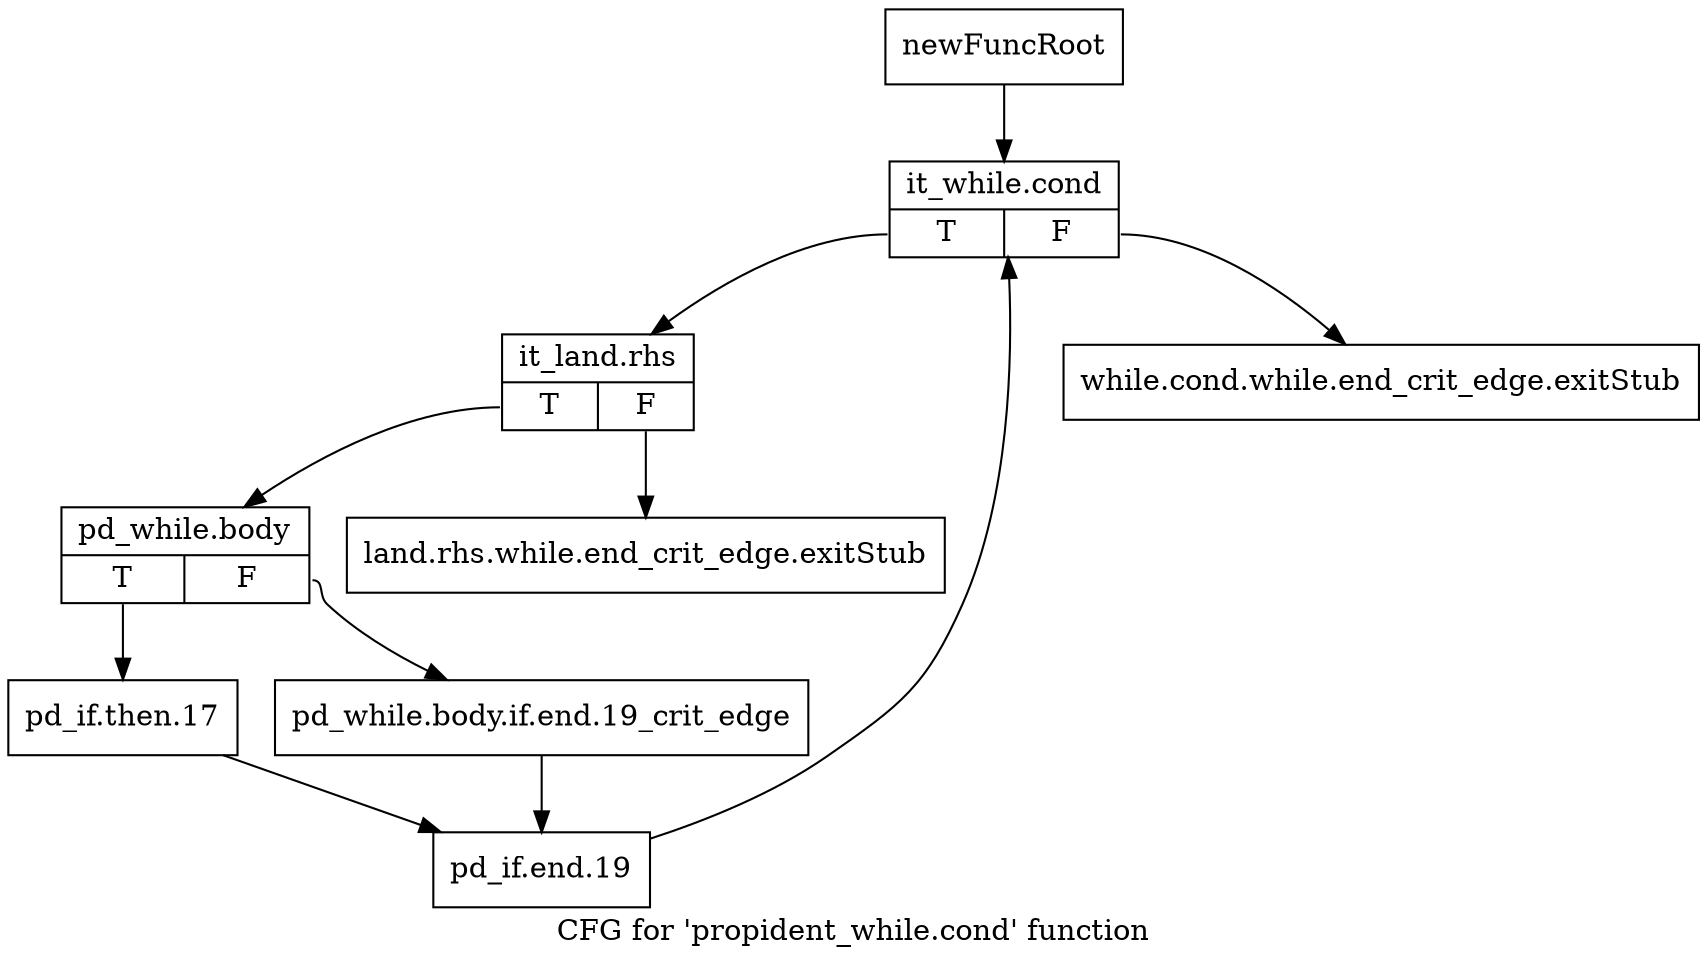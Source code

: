 digraph "CFG for 'propident_while.cond' function" {
	label="CFG for 'propident_while.cond' function";

	Node0x333c3e0 [shape=record,label="{newFuncRoot}"];
	Node0x333c3e0 -> Node0x333c4d0;
	Node0x333c430 [shape=record,label="{while.cond.while.end_crit_edge.exitStub}"];
	Node0x333c480 [shape=record,label="{land.rhs.while.end_crit_edge.exitStub}"];
	Node0x333c4d0 [shape=record,label="{it_while.cond|{<s0>T|<s1>F}}"];
	Node0x333c4d0:s0 -> Node0x333c520;
	Node0x333c4d0:s1 -> Node0x333c430;
	Node0x333c520 [shape=record,label="{it_land.rhs|{<s0>T|<s1>F}}"];
	Node0x333c520:s0 -> Node0x333c570;
	Node0x333c520:s1 -> Node0x333c480;
	Node0x333c570 [shape=record,label="{pd_while.body|{<s0>T|<s1>F}}"];
	Node0x333c570:s0 -> Node0x333c610;
	Node0x333c570:s1 -> Node0x333c5c0;
	Node0x333c5c0 [shape=record,label="{pd_while.body.if.end.19_crit_edge}"];
	Node0x333c5c0 -> Node0x333c660;
	Node0x333c610 [shape=record,label="{pd_if.then.17}"];
	Node0x333c610 -> Node0x333c660;
	Node0x333c660 [shape=record,label="{pd_if.end.19}"];
	Node0x333c660 -> Node0x333c4d0;
}
